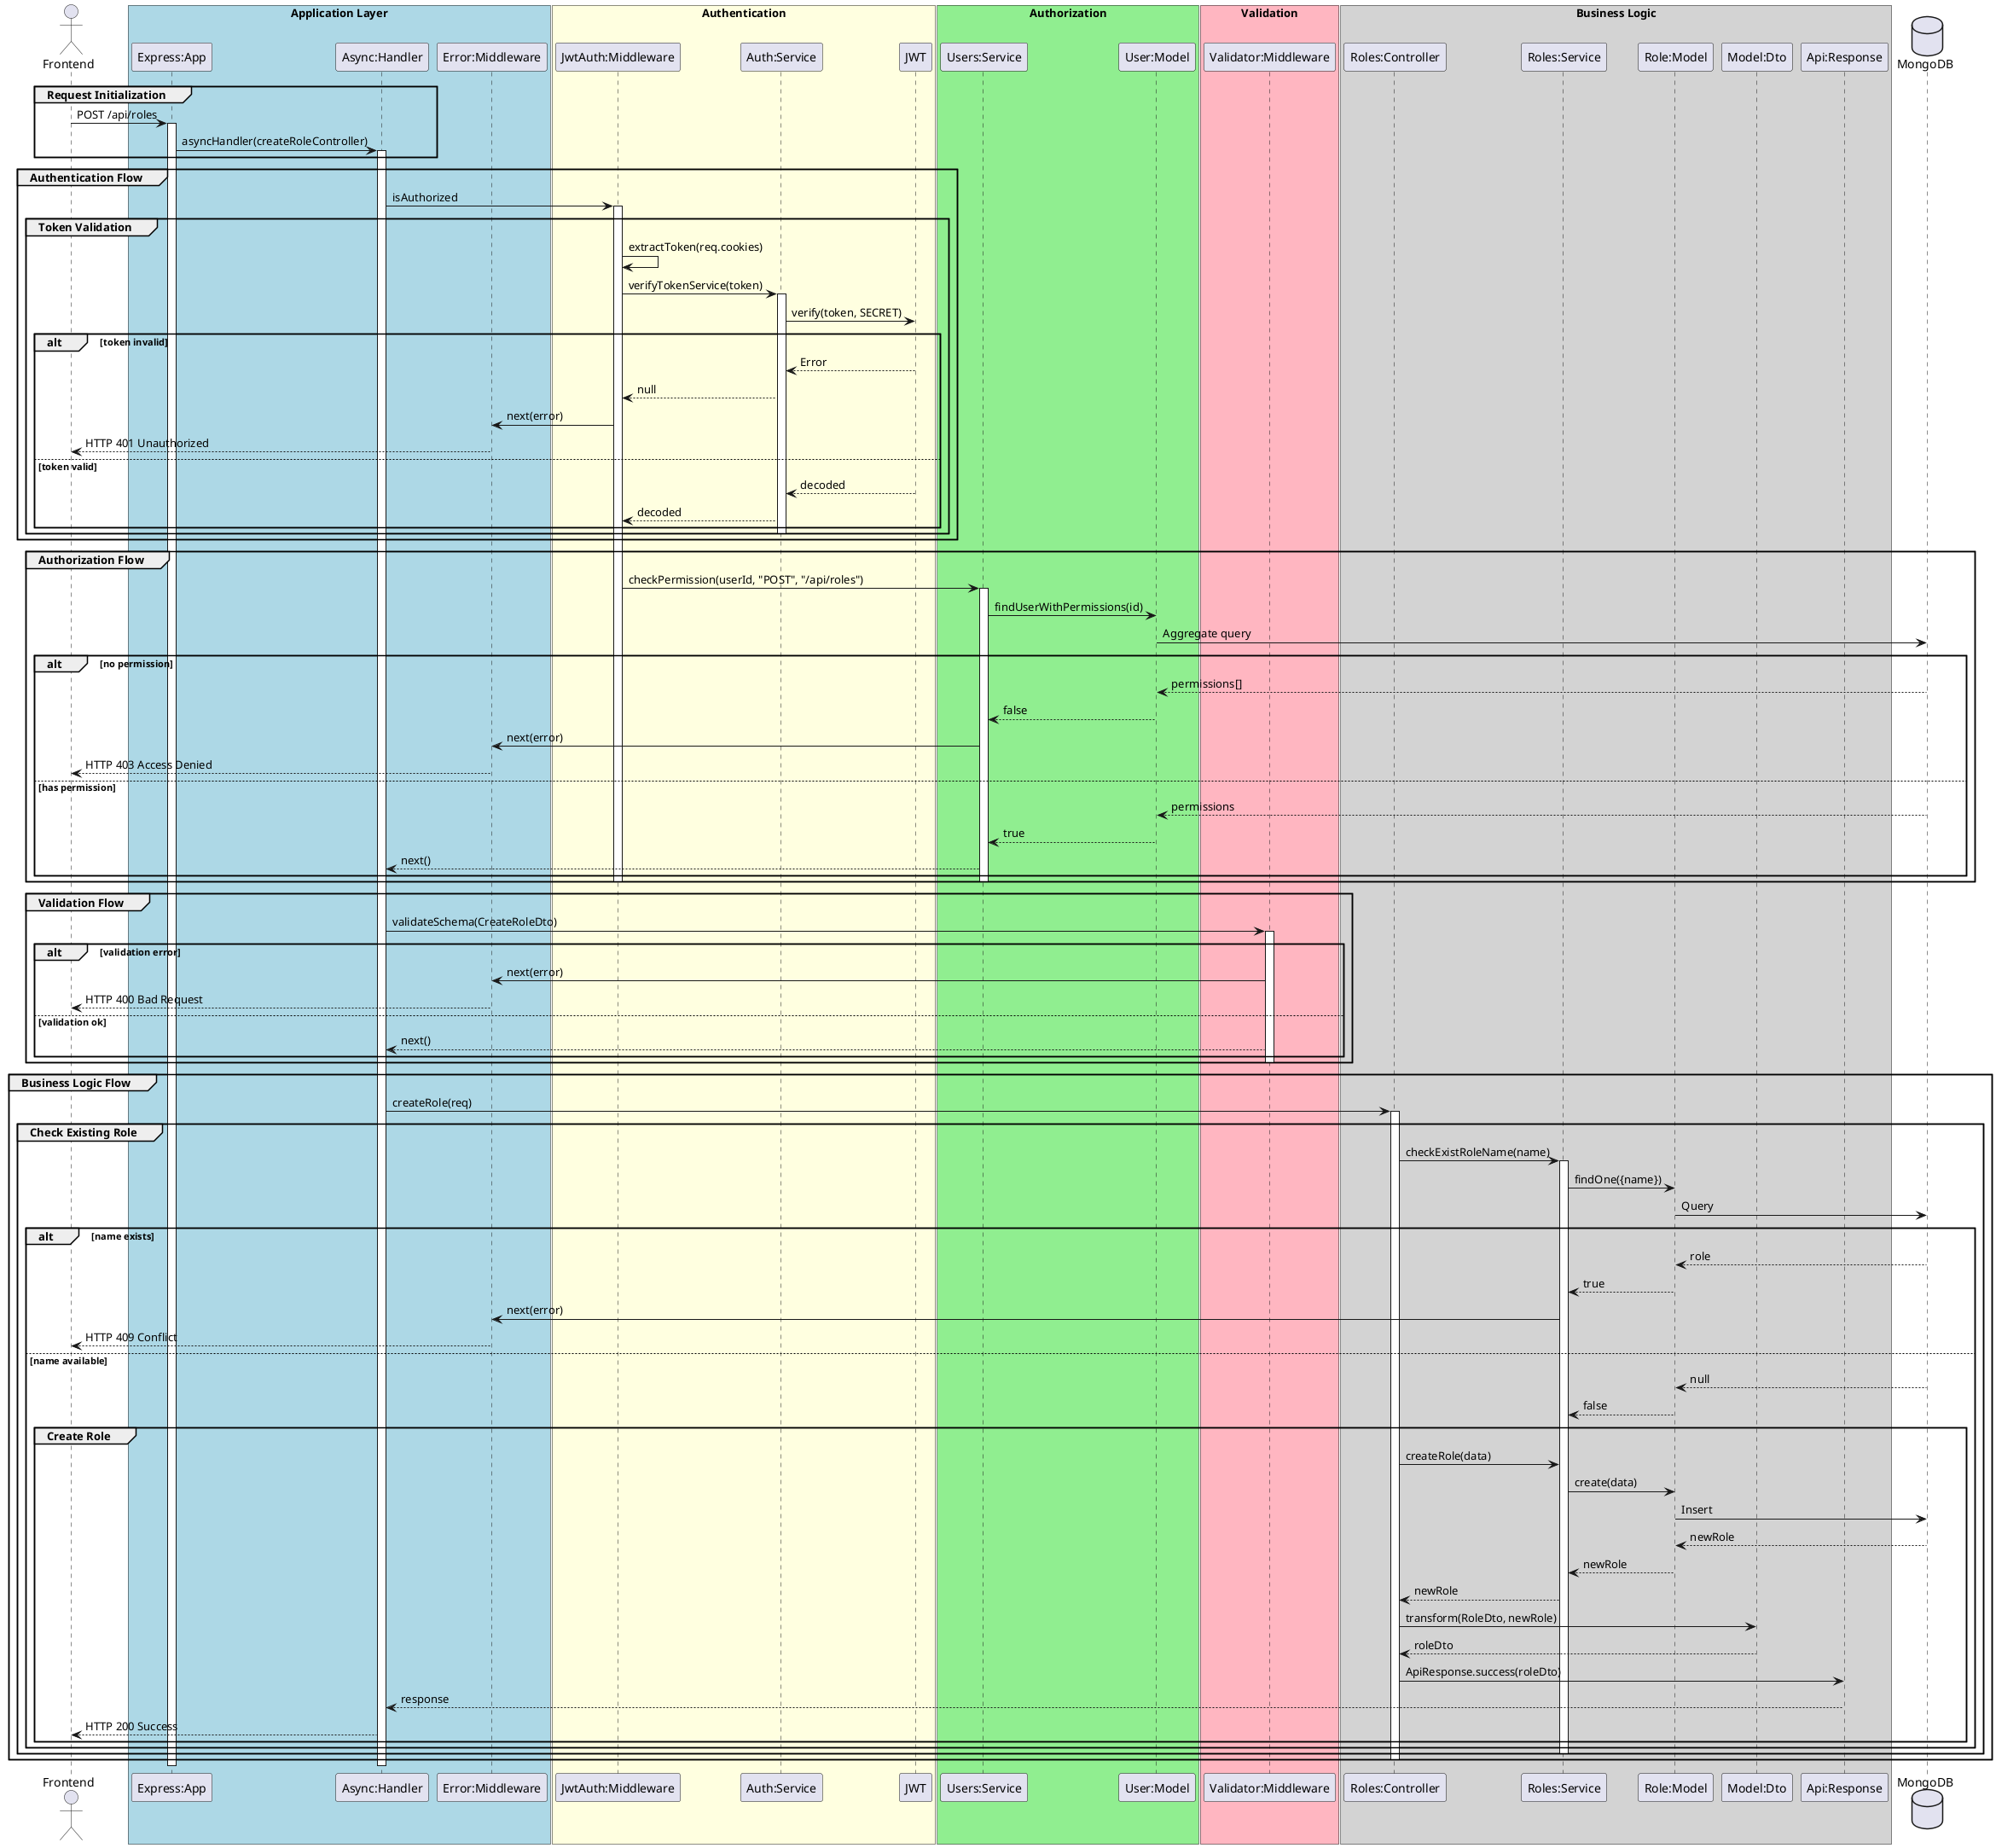 @startuml Create Role Feature

' Participants
actor "Frontend" as FE
box "Application Layer" #LightBlue
participant "Express:App" as App
participant "Async:Handler" as AsyncHandler
participant "Error:Middleware" as ErrorMiddleware
end box

box "Authentication" #LightYellow
participant "JwtAuth:Middleware" as AuthMiddleware
participant "Auth:Service" as AuthService
participant "JWT" as JWT
end box

box "Authorization" #LightGreen
participant "Users:Service" as UserService
participant "User:Model" as UserModel
end box

box "Validation" #LightPink
participant "Validator:Middleware" as Validator
end box

box "Business Logic" #LightGray
participant "Roles:Controller" as Controller
participant "Roles:Service" as Service
participant "Role:Model" as RoleModel
participant "Model:Dto" as Dto
participant "Api:Response" as Response
end box

database MongoDB as DB

' Main Flow
group Request Initialization
    FE -> App: POST /api/roles
    activate App
    App -> AsyncHandler: asyncHandler(createRoleController)
    activate AsyncHandler
end

group Authentication Flow
    AsyncHandler -> AuthMiddleware: isAuthorized
    activate AuthMiddleware
    
    group Token Validation
        AuthMiddleware -> AuthMiddleware: extractToken(req.cookies)
        AuthMiddleware -> AuthService: verifyTokenService(token)
        activate AuthService
        AuthService -> JWT: verify(token, SECRET)
        
        alt token invalid
            JWT --> AuthService: Error
            AuthService --> AuthMiddleware: null
            AuthMiddleware -> ErrorMiddleware: next(error)
            ErrorMiddleware --> FE: HTTP 401 Unauthorized
        else token valid
            JWT --> AuthService: decoded
            AuthService --> AuthMiddleware: decoded
        end
        deactivate AuthService
    end
end

group Authorization Flow
    AuthMiddleware -> UserService: checkPermission(userId, "POST", "/api/roles")
    activate UserService
    UserService -> UserModel: findUserWithPermissions(id)
    UserModel -> DB: Aggregate query
    
    alt no permission
        DB --> UserModel: permissions[]
        UserModel --> UserService: false
        UserService -> ErrorMiddleware: next(error)
        ErrorMiddleware --> FE: HTTP 403 Access Denied
    else has permission
        DB --> UserModel: permissions
        UserModel --> UserService: true
        UserService --> AsyncHandler: next()
    end
    deactivate UserService
    deactivate AuthMiddleware
end

group Validation Flow
    AsyncHandler -> Validator: validateSchema(CreateRoleDto)
    activate Validator
    
    alt validation error
        Validator -> ErrorMiddleware: next(error)
        ErrorMiddleware --> FE: HTTP 400 Bad Request
    else validation ok
        Validator --> AsyncHandler: next()
    end
    deactivate Validator
end

group Business Logic Flow
    AsyncHandler -> Controller: createRole(req)
    activate Controller
    
    group Check Existing Role
        Controller -> Service: checkExistRoleName(name)
        activate Service
        Service -> RoleModel: findOne({name})
        RoleModel -> DB: Query
        
        alt name exists
            DB --> RoleModel: role
            RoleModel --> Service: true
            Service -> ErrorMiddleware: next(error)
            ErrorMiddleware --> FE: HTTP 409 Conflict
        else name available
            DB --> RoleModel: null
            RoleModel --> Service: false
            
            group Create Role
                Controller -> Service: createRole(data)
                Service -> RoleModel: create(data)
                RoleModel -> DB: Insert
                DB --> RoleModel: newRole
                RoleModel --> Service: newRole
                Service --> Controller: newRole
                
                Controller -> Dto: transform(RoleDto, newRole)
                Dto --> Controller: roleDto
                Controller -> Response: ApiResponse.success(roleDto)
                Response --> AsyncHandler: response
                AsyncHandler --> FE: HTTP 200 Success
            end
        end
        deactivate Service
    end
    deactivate Controller
end

deactivate AsyncHandler
deactivate App

@enduml